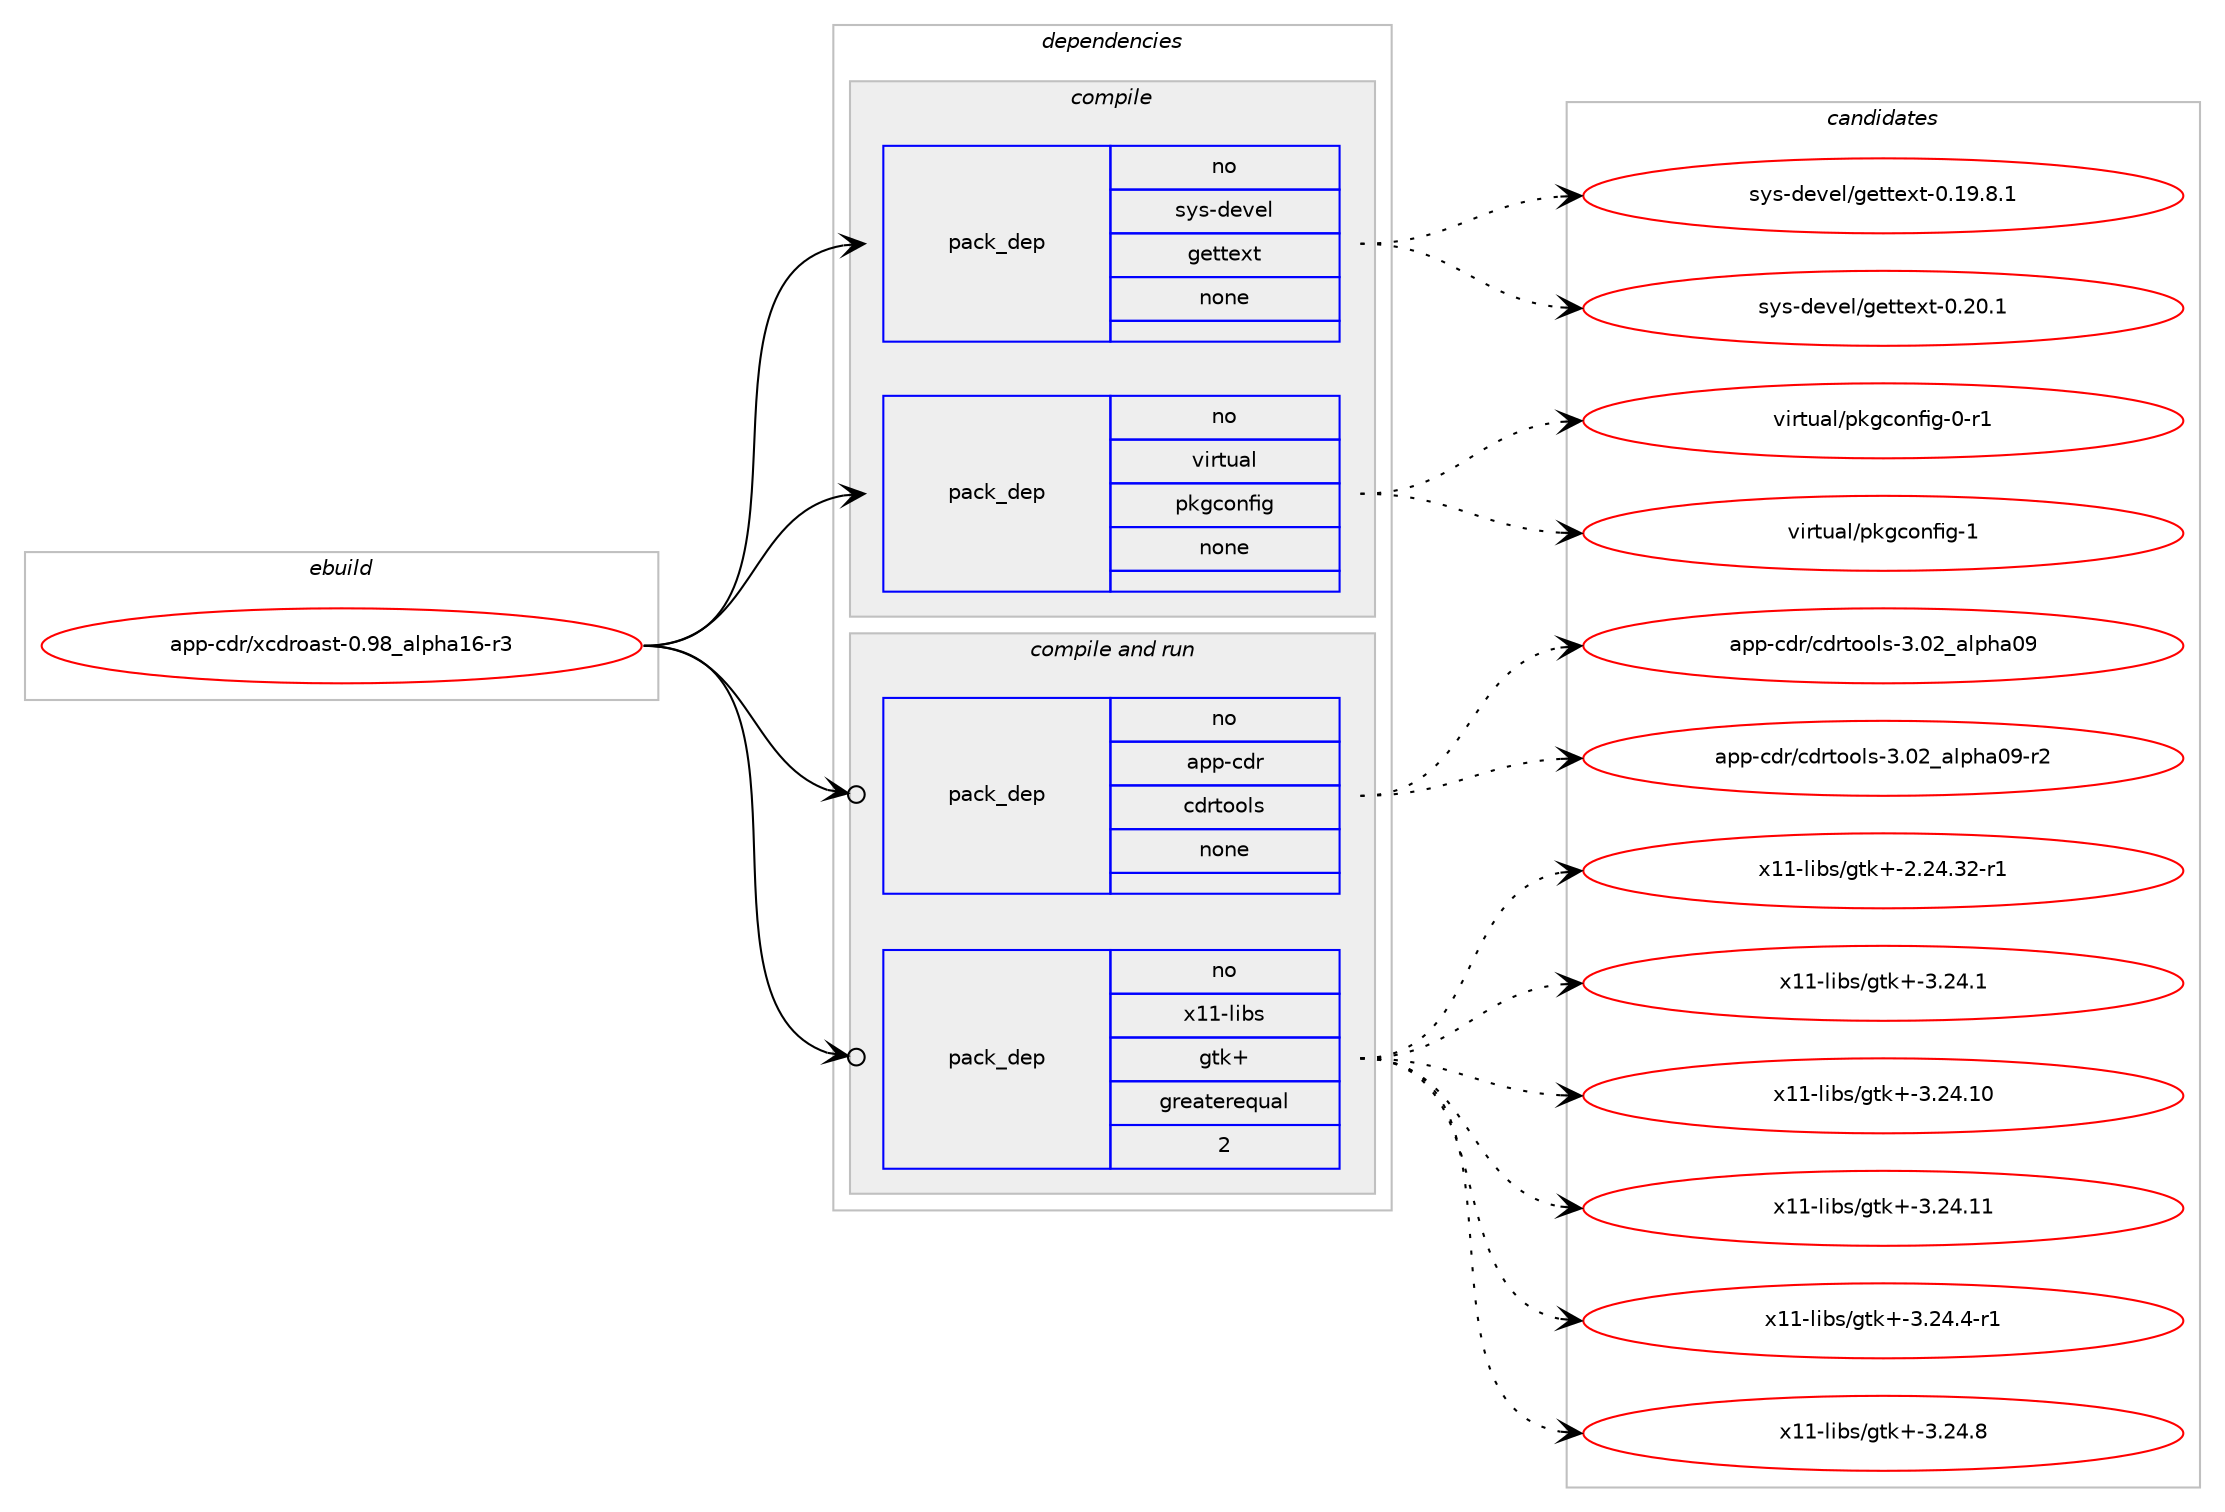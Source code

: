 digraph prolog {

# *************
# Graph options
# *************

newrank=true;
concentrate=true;
compound=true;
graph [rankdir=LR,fontname=Helvetica,fontsize=10,ranksep=1.5];#, ranksep=2.5, nodesep=0.2];
edge  [arrowhead=vee];
node  [fontname=Helvetica,fontsize=10];

# **********
# The ebuild
# **********

subgraph cluster_leftcol {
color=gray;
rank=same;
label=<<i>ebuild</i>>;
id [label="app-cdr/xcdroast-0.98_alpha16-r3", color=red, width=4, href="../app-cdr/xcdroast-0.98_alpha16-r3.svg"];
}

# ****************
# The dependencies
# ****************

subgraph cluster_midcol {
color=gray;
label=<<i>dependencies</i>>;
subgraph cluster_compile {
fillcolor="#eeeeee";
style=filled;
label=<<i>compile</i>>;
subgraph pack353789 {
dependency476010 [label=<<TABLE BORDER="0" CELLBORDER="1" CELLSPACING="0" CELLPADDING="4" WIDTH="220"><TR><TD ROWSPAN="6" CELLPADDING="30">pack_dep</TD></TR><TR><TD WIDTH="110">no</TD></TR><TR><TD>sys-devel</TD></TR><TR><TD>gettext</TD></TR><TR><TD>none</TD></TR><TR><TD></TD></TR></TABLE>>, shape=none, color=blue];
}
id:e -> dependency476010:w [weight=20,style="solid",arrowhead="vee"];
subgraph pack353790 {
dependency476011 [label=<<TABLE BORDER="0" CELLBORDER="1" CELLSPACING="0" CELLPADDING="4" WIDTH="220"><TR><TD ROWSPAN="6" CELLPADDING="30">pack_dep</TD></TR><TR><TD WIDTH="110">no</TD></TR><TR><TD>virtual</TD></TR><TR><TD>pkgconfig</TD></TR><TR><TD>none</TD></TR><TR><TD></TD></TR></TABLE>>, shape=none, color=blue];
}
id:e -> dependency476011:w [weight=20,style="solid",arrowhead="vee"];
}
subgraph cluster_compileandrun {
fillcolor="#eeeeee";
style=filled;
label=<<i>compile and run</i>>;
subgraph pack353791 {
dependency476012 [label=<<TABLE BORDER="0" CELLBORDER="1" CELLSPACING="0" CELLPADDING="4" WIDTH="220"><TR><TD ROWSPAN="6" CELLPADDING="30">pack_dep</TD></TR><TR><TD WIDTH="110">no</TD></TR><TR><TD>app-cdr</TD></TR><TR><TD>cdrtools</TD></TR><TR><TD>none</TD></TR><TR><TD></TD></TR></TABLE>>, shape=none, color=blue];
}
id:e -> dependency476012:w [weight=20,style="solid",arrowhead="odotvee"];
subgraph pack353792 {
dependency476013 [label=<<TABLE BORDER="0" CELLBORDER="1" CELLSPACING="0" CELLPADDING="4" WIDTH="220"><TR><TD ROWSPAN="6" CELLPADDING="30">pack_dep</TD></TR><TR><TD WIDTH="110">no</TD></TR><TR><TD>x11-libs</TD></TR><TR><TD>gtk+</TD></TR><TR><TD>greaterequal</TD></TR><TR><TD>2</TD></TR></TABLE>>, shape=none, color=blue];
}
id:e -> dependency476013:w [weight=20,style="solid",arrowhead="odotvee"];
}
subgraph cluster_run {
fillcolor="#eeeeee";
style=filled;
label=<<i>run</i>>;
}
}

# **************
# The candidates
# **************

subgraph cluster_choices {
rank=same;
color=gray;
label=<<i>candidates</i>>;

subgraph choice353789 {
color=black;
nodesep=1;
choice1151211154510010111810110847103101116116101120116454846495746564649 [label="sys-devel/gettext-0.19.8.1", color=red, width=4,href="../sys-devel/gettext-0.19.8.1.svg"];
choice115121115451001011181011084710310111611610112011645484650484649 [label="sys-devel/gettext-0.20.1", color=red, width=4,href="../sys-devel/gettext-0.20.1.svg"];
dependency476010:e -> choice1151211154510010111810110847103101116116101120116454846495746564649:w [style=dotted,weight="100"];
dependency476010:e -> choice115121115451001011181011084710310111611610112011645484650484649:w [style=dotted,weight="100"];
}
subgraph choice353790 {
color=black;
nodesep=1;
choice11810511411611797108471121071039911111010210510345484511449 [label="virtual/pkgconfig-0-r1", color=red, width=4,href="../virtual/pkgconfig-0-r1.svg"];
choice1181051141161179710847112107103991111101021051034549 [label="virtual/pkgconfig-1", color=red, width=4,href="../virtual/pkgconfig-1.svg"];
dependency476011:e -> choice11810511411611797108471121071039911111010210510345484511449:w [style=dotted,weight="100"];
dependency476011:e -> choice1181051141161179710847112107103991111101021051034549:w [style=dotted,weight="100"];
}
subgraph choice353791 {
color=black;
nodesep=1;
choice971121124599100114479910011411611111110811545514648509597108112104974857 [label="app-cdr/cdrtools-3.02_alpha09", color=red, width=4,href="../app-cdr/cdrtools-3.02_alpha09.svg"];
choice9711211245991001144799100114116111111108115455146485095971081121049748574511450 [label="app-cdr/cdrtools-3.02_alpha09-r2", color=red, width=4,href="../app-cdr/cdrtools-3.02_alpha09-r2.svg"];
dependency476012:e -> choice971121124599100114479910011411611111110811545514648509597108112104974857:w [style=dotted,weight="100"];
dependency476012:e -> choice9711211245991001144799100114116111111108115455146485095971081121049748574511450:w [style=dotted,weight="100"];
}
subgraph choice353792 {
color=black;
nodesep=1;
choice12049494510810598115471031161074345504650524651504511449 [label="x11-libs/gtk+-2.24.32-r1", color=red, width=4,href="../x11-libs/gtk+-2.24.32-r1.svg"];
choice12049494510810598115471031161074345514650524649 [label="x11-libs/gtk+-3.24.1", color=red, width=4,href="../x11-libs/gtk+-3.24.1.svg"];
choice1204949451081059811547103116107434551465052464948 [label="x11-libs/gtk+-3.24.10", color=red, width=4,href="../x11-libs/gtk+-3.24.10.svg"];
choice1204949451081059811547103116107434551465052464949 [label="x11-libs/gtk+-3.24.11", color=red, width=4,href="../x11-libs/gtk+-3.24.11.svg"];
choice120494945108105981154710311610743455146505246524511449 [label="x11-libs/gtk+-3.24.4-r1", color=red, width=4,href="../x11-libs/gtk+-3.24.4-r1.svg"];
choice12049494510810598115471031161074345514650524656 [label="x11-libs/gtk+-3.24.8", color=red, width=4,href="../x11-libs/gtk+-3.24.8.svg"];
dependency476013:e -> choice12049494510810598115471031161074345504650524651504511449:w [style=dotted,weight="100"];
dependency476013:e -> choice12049494510810598115471031161074345514650524649:w [style=dotted,weight="100"];
dependency476013:e -> choice1204949451081059811547103116107434551465052464948:w [style=dotted,weight="100"];
dependency476013:e -> choice1204949451081059811547103116107434551465052464949:w [style=dotted,weight="100"];
dependency476013:e -> choice120494945108105981154710311610743455146505246524511449:w [style=dotted,weight="100"];
dependency476013:e -> choice12049494510810598115471031161074345514650524656:w [style=dotted,weight="100"];
}
}

}

